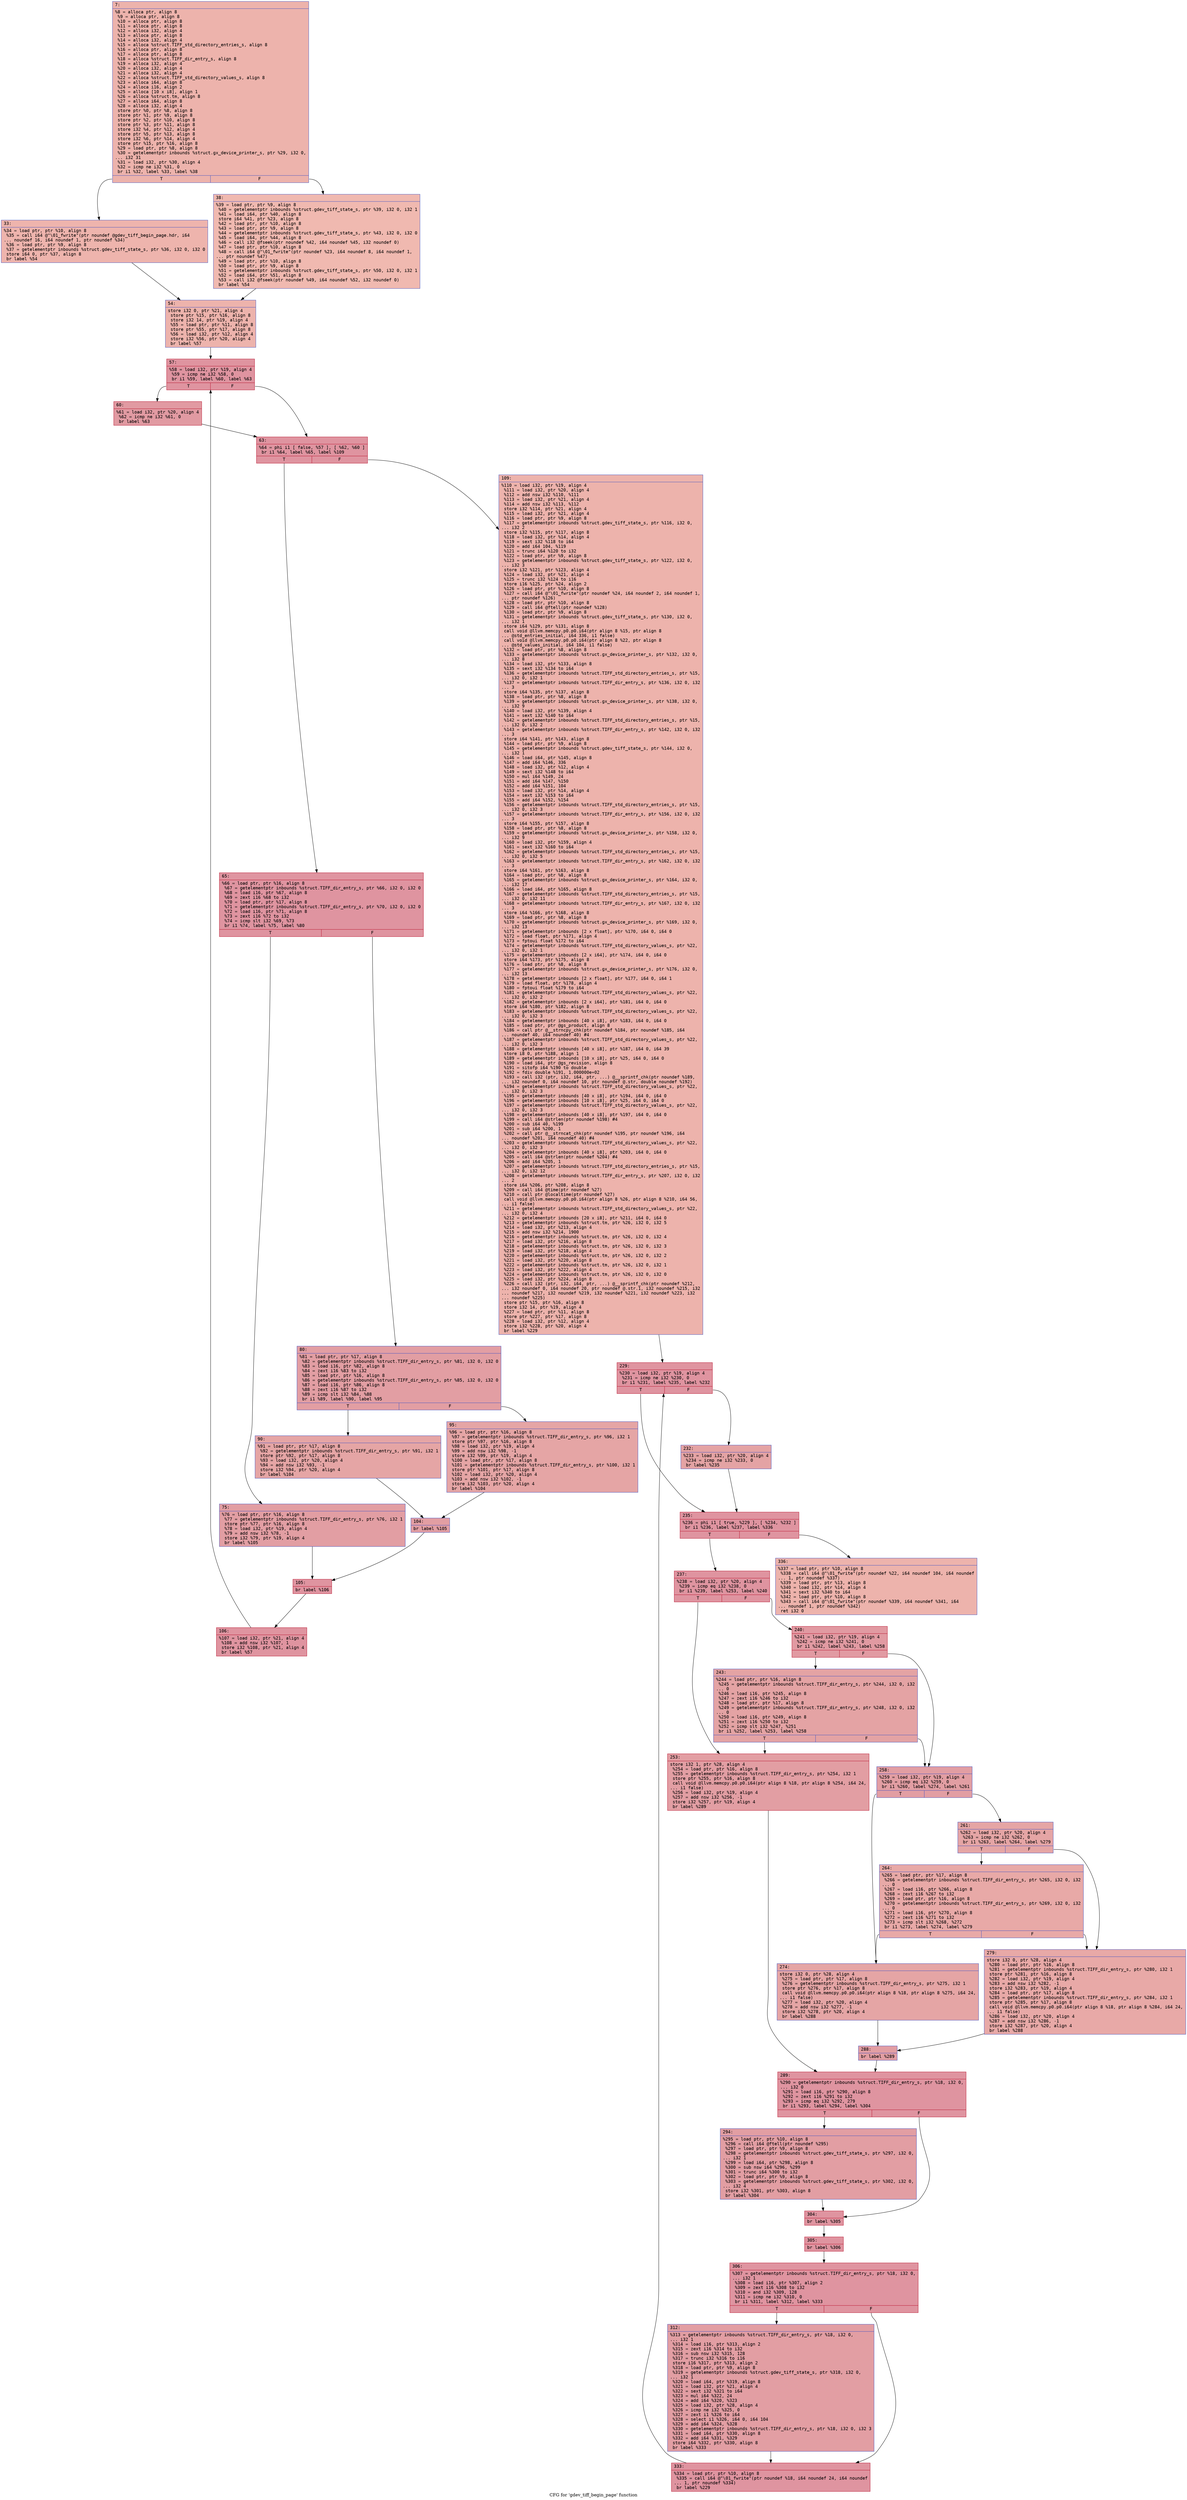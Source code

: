 digraph "CFG for 'gdev_tiff_begin_page' function" {
	label="CFG for 'gdev_tiff_begin_page' function";

	Node0x600002cd4190 [shape=record,color="#3d50c3ff", style=filled, fillcolor="#d6524470" fontname="Courier",label="{7:\l|  %8 = alloca ptr, align 8\l  %9 = alloca ptr, align 8\l  %10 = alloca ptr, align 8\l  %11 = alloca ptr, align 8\l  %12 = alloca i32, align 4\l  %13 = alloca ptr, align 8\l  %14 = alloca i32, align 4\l  %15 = alloca %struct.TIFF_std_directory_entries_s, align 8\l  %16 = alloca ptr, align 8\l  %17 = alloca ptr, align 8\l  %18 = alloca %struct.TIFF_dir_entry_s, align 8\l  %19 = alloca i32, align 4\l  %20 = alloca i32, align 4\l  %21 = alloca i32, align 4\l  %22 = alloca %struct.TIFF_std_directory_values_s, align 8\l  %23 = alloca i64, align 8\l  %24 = alloca i16, align 2\l  %25 = alloca [10 x i8], align 1\l  %26 = alloca %struct.tm, align 8\l  %27 = alloca i64, align 8\l  %28 = alloca i32, align 4\l  store ptr %0, ptr %8, align 8\l  store ptr %1, ptr %9, align 8\l  store ptr %2, ptr %10, align 8\l  store ptr %3, ptr %11, align 8\l  store i32 %4, ptr %12, align 4\l  store ptr %5, ptr %13, align 8\l  store i32 %6, ptr %14, align 4\l  store ptr %15, ptr %16, align 8\l  %29 = load ptr, ptr %8, align 8\l  %30 = getelementptr inbounds %struct.gx_device_printer_s, ptr %29, i32 0,\l... i32 31\l  %31 = load i32, ptr %30, align 4\l  %32 = icmp ne i32 %31, 0\l  br i1 %32, label %33, label %38\l|{<s0>T|<s1>F}}"];
	Node0x600002cd4190:s0 -> Node0x600002cd41e0[tooltip="7 -> 33\nProbability 62.50%" ];
	Node0x600002cd4190:s1 -> Node0x600002cd4230[tooltip="7 -> 38\nProbability 37.50%" ];
	Node0x600002cd41e0 [shape=record,color="#3d50c3ff", style=filled, fillcolor="#d8564670" fontname="Courier",label="{33:\l|  %34 = load ptr, ptr %10, align 8\l  %35 = call i64 @\"\\01_fwrite\"(ptr noundef @gdev_tiff_begin_page.hdr, i64\l... noundef 16, i64 noundef 1, ptr noundef %34)\l  %36 = load ptr, ptr %9, align 8\l  %37 = getelementptr inbounds %struct.gdev_tiff_state_s, ptr %36, i32 0, i32 0\l  store i64 0, ptr %37, align 8\l  br label %54\l}"];
	Node0x600002cd41e0 -> Node0x600002cd4280[tooltip="33 -> 54\nProbability 100.00%" ];
	Node0x600002cd4230 [shape=record,color="#3d50c3ff", style=filled, fillcolor="#de614d70" fontname="Courier",label="{38:\l|  %39 = load ptr, ptr %9, align 8\l  %40 = getelementptr inbounds %struct.gdev_tiff_state_s, ptr %39, i32 0, i32 1\l  %41 = load i64, ptr %40, align 8\l  store i64 %41, ptr %23, align 8\l  %42 = load ptr, ptr %10, align 8\l  %43 = load ptr, ptr %9, align 8\l  %44 = getelementptr inbounds %struct.gdev_tiff_state_s, ptr %43, i32 0, i32 0\l  %45 = load i64, ptr %44, align 8\l  %46 = call i32 @fseek(ptr noundef %42, i64 noundef %45, i32 noundef 0)\l  %47 = load ptr, ptr %10, align 8\l  %48 = call i64 @\"\\01_fwrite\"(ptr noundef %23, i64 noundef 8, i64 noundef 1,\l... ptr noundef %47)\l  %49 = load ptr, ptr %10, align 8\l  %50 = load ptr, ptr %9, align 8\l  %51 = getelementptr inbounds %struct.gdev_tiff_state_s, ptr %50, i32 0, i32 1\l  %52 = load i64, ptr %51, align 8\l  %53 = call i32 @fseek(ptr noundef %49, i64 noundef %52, i32 noundef 0)\l  br label %54\l}"];
	Node0x600002cd4230 -> Node0x600002cd4280[tooltip="38 -> 54\nProbability 100.00%" ];
	Node0x600002cd4280 [shape=record,color="#3d50c3ff", style=filled, fillcolor="#d6524470" fontname="Courier",label="{54:\l|  store i32 0, ptr %21, align 4\l  store ptr %15, ptr %16, align 8\l  store i32 14, ptr %19, align 4\l  %55 = load ptr, ptr %11, align 8\l  store ptr %55, ptr %17, align 8\l  %56 = load i32, ptr %12, align 4\l  store i32 %56, ptr %20, align 4\l  br label %57\l}"];
	Node0x600002cd4280 -> Node0x600002cd42d0[tooltip="54 -> 57\nProbability 100.00%" ];
	Node0x600002cd42d0 [shape=record,color="#b70d28ff", style=filled, fillcolor="#b70d2870" fontname="Courier",label="{57:\l|  %58 = load i32, ptr %19, align 4\l  %59 = icmp ne i32 %58, 0\l  br i1 %59, label %60, label %63\l|{<s0>T|<s1>F}}"];
	Node0x600002cd42d0:s0 -> Node0x600002cd4320[tooltip="57 -> 60\nProbability 62.50%" ];
	Node0x600002cd42d0:s1 -> Node0x600002cd4370[tooltip="57 -> 63\nProbability 37.50%" ];
	Node0x600002cd4320 [shape=record,color="#b70d28ff", style=filled, fillcolor="#bb1b2c70" fontname="Courier",label="{60:\l|  %61 = load i32, ptr %20, align 4\l  %62 = icmp ne i32 %61, 0\l  br label %63\l}"];
	Node0x600002cd4320 -> Node0x600002cd4370[tooltip="60 -> 63\nProbability 100.00%" ];
	Node0x600002cd4370 [shape=record,color="#b70d28ff", style=filled, fillcolor="#b70d2870" fontname="Courier",label="{63:\l|  %64 = phi i1 [ false, %57 ], [ %62, %60 ]\l  br i1 %64, label %65, label %109\l|{<s0>T|<s1>F}}"];
	Node0x600002cd4370:s0 -> Node0x600002cd43c0[tooltip="63 -> 65\nProbability 96.88%" ];
	Node0x600002cd4370:s1 -> Node0x600002cd4640[tooltip="63 -> 109\nProbability 3.12%" ];
	Node0x600002cd43c0 [shape=record,color="#b70d28ff", style=filled, fillcolor="#b70d2870" fontname="Courier",label="{65:\l|  %66 = load ptr, ptr %16, align 8\l  %67 = getelementptr inbounds %struct.TIFF_dir_entry_s, ptr %66, i32 0, i32 0\l  %68 = load i16, ptr %67, align 8\l  %69 = zext i16 %68 to i32\l  %70 = load ptr, ptr %17, align 8\l  %71 = getelementptr inbounds %struct.TIFF_dir_entry_s, ptr %70, i32 0, i32 0\l  %72 = load i16, ptr %71, align 8\l  %73 = zext i16 %72 to i32\l  %74 = icmp slt i32 %69, %73\l  br i1 %74, label %75, label %80\l|{<s0>T|<s1>F}}"];
	Node0x600002cd43c0:s0 -> Node0x600002cd4410[tooltip="65 -> 75\nProbability 50.00%" ];
	Node0x600002cd43c0:s1 -> Node0x600002cd4460[tooltip="65 -> 80\nProbability 50.00%" ];
	Node0x600002cd4410 [shape=record,color="#3d50c3ff", style=filled, fillcolor="#be242e70" fontname="Courier",label="{75:\l|  %76 = load ptr, ptr %16, align 8\l  %77 = getelementptr inbounds %struct.TIFF_dir_entry_s, ptr %76, i32 1\l  store ptr %77, ptr %16, align 8\l  %78 = load i32, ptr %19, align 4\l  %79 = add nsw i32 %78, -1\l  store i32 %79, ptr %19, align 4\l  br label %105\l}"];
	Node0x600002cd4410 -> Node0x600002cd45a0[tooltip="75 -> 105\nProbability 100.00%" ];
	Node0x600002cd4460 [shape=record,color="#3d50c3ff", style=filled, fillcolor="#be242e70" fontname="Courier",label="{80:\l|  %81 = load ptr, ptr %17, align 8\l  %82 = getelementptr inbounds %struct.TIFF_dir_entry_s, ptr %81, i32 0, i32 0\l  %83 = load i16, ptr %82, align 8\l  %84 = zext i16 %83 to i32\l  %85 = load ptr, ptr %16, align 8\l  %86 = getelementptr inbounds %struct.TIFF_dir_entry_s, ptr %85, i32 0, i32 0\l  %87 = load i16, ptr %86, align 8\l  %88 = zext i16 %87 to i32\l  %89 = icmp slt i32 %84, %88\l  br i1 %89, label %90, label %95\l|{<s0>T|<s1>F}}"];
	Node0x600002cd4460:s0 -> Node0x600002cd44b0[tooltip="80 -> 90\nProbability 50.00%" ];
	Node0x600002cd4460:s1 -> Node0x600002cd4500[tooltip="80 -> 95\nProbability 50.00%" ];
	Node0x600002cd44b0 [shape=record,color="#3d50c3ff", style=filled, fillcolor="#c5333470" fontname="Courier",label="{90:\l|  %91 = load ptr, ptr %17, align 8\l  %92 = getelementptr inbounds %struct.TIFF_dir_entry_s, ptr %91, i32 1\l  store ptr %92, ptr %17, align 8\l  %93 = load i32, ptr %20, align 4\l  %94 = add nsw i32 %93, -1\l  store i32 %94, ptr %20, align 4\l  br label %104\l}"];
	Node0x600002cd44b0 -> Node0x600002cd4550[tooltip="90 -> 104\nProbability 100.00%" ];
	Node0x600002cd4500 [shape=record,color="#3d50c3ff", style=filled, fillcolor="#c5333470" fontname="Courier",label="{95:\l|  %96 = load ptr, ptr %16, align 8\l  %97 = getelementptr inbounds %struct.TIFF_dir_entry_s, ptr %96, i32 1\l  store ptr %97, ptr %16, align 8\l  %98 = load i32, ptr %19, align 4\l  %99 = add nsw i32 %98, -1\l  store i32 %99, ptr %19, align 4\l  %100 = load ptr, ptr %17, align 8\l  %101 = getelementptr inbounds %struct.TIFF_dir_entry_s, ptr %100, i32 1\l  store ptr %101, ptr %17, align 8\l  %102 = load i32, ptr %20, align 4\l  %103 = add nsw i32 %102, -1\l  store i32 %103, ptr %20, align 4\l  br label %104\l}"];
	Node0x600002cd4500 -> Node0x600002cd4550[tooltip="95 -> 104\nProbability 100.00%" ];
	Node0x600002cd4550 [shape=record,color="#3d50c3ff", style=filled, fillcolor="#be242e70" fontname="Courier",label="{104:\l|  br label %105\l}"];
	Node0x600002cd4550 -> Node0x600002cd45a0[tooltip="104 -> 105\nProbability 100.00%" ];
	Node0x600002cd45a0 [shape=record,color="#b70d28ff", style=filled, fillcolor="#b70d2870" fontname="Courier",label="{105:\l|  br label %106\l}"];
	Node0x600002cd45a0 -> Node0x600002cd45f0[tooltip="105 -> 106\nProbability 100.00%" ];
	Node0x600002cd45f0 [shape=record,color="#b70d28ff", style=filled, fillcolor="#b70d2870" fontname="Courier",label="{106:\l|  %107 = load i32, ptr %21, align 4\l  %108 = add nsw i32 %107, 1\l  store i32 %108, ptr %21, align 4\l  br label %57\l}"];
	Node0x600002cd45f0 -> Node0x600002cd42d0[tooltip="106 -> 57\nProbability 100.00%" ];
	Node0x600002cd4640 [shape=record,color="#3d50c3ff", style=filled, fillcolor="#d6524470" fontname="Courier",label="{109:\l|  %110 = load i32, ptr %19, align 4\l  %111 = load i32, ptr %20, align 4\l  %112 = add nsw i32 %110, %111\l  %113 = load i32, ptr %21, align 4\l  %114 = add nsw i32 %113, %112\l  store i32 %114, ptr %21, align 4\l  %115 = load i32, ptr %21, align 4\l  %116 = load ptr, ptr %9, align 8\l  %117 = getelementptr inbounds %struct.gdev_tiff_state_s, ptr %116, i32 0,\l... i32 2\l  store i32 %115, ptr %117, align 8\l  %118 = load i32, ptr %14, align 4\l  %119 = sext i32 %118 to i64\l  %120 = add i64 104, %119\l  %121 = trunc i64 %120 to i32\l  %122 = load ptr, ptr %9, align 8\l  %123 = getelementptr inbounds %struct.gdev_tiff_state_s, ptr %122, i32 0,\l... i32 3\l  store i32 %121, ptr %123, align 4\l  %124 = load i32, ptr %21, align 4\l  %125 = trunc i32 %124 to i16\l  store i16 %125, ptr %24, align 2\l  %126 = load ptr, ptr %10, align 8\l  %127 = call i64 @\"\\01_fwrite\"(ptr noundef %24, i64 noundef 2, i64 noundef 1,\l... ptr noundef %126)\l  %128 = load ptr, ptr %10, align 8\l  %129 = call i64 @ftell(ptr noundef %128)\l  %130 = load ptr, ptr %9, align 8\l  %131 = getelementptr inbounds %struct.gdev_tiff_state_s, ptr %130, i32 0,\l... i32 1\l  store i64 %129, ptr %131, align 8\l  call void @llvm.memcpy.p0.p0.i64(ptr align 8 %15, ptr align 8\l... @std_entries_initial, i64 336, i1 false)\l  call void @llvm.memcpy.p0.p0.i64(ptr align 8 %22, ptr align 8\l... @std_values_initial, i64 104, i1 false)\l  %132 = load ptr, ptr %8, align 8\l  %133 = getelementptr inbounds %struct.gx_device_printer_s, ptr %132, i32 0,\l... i32 8\l  %134 = load i32, ptr %133, align 8\l  %135 = sext i32 %134 to i64\l  %136 = getelementptr inbounds %struct.TIFF_std_directory_entries_s, ptr %15,\l... i32 0, i32 1\l  %137 = getelementptr inbounds %struct.TIFF_dir_entry_s, ptr %136, i32 0, i32\l... 3\l  store i64 %135, ptr %137, align 8\l  %138 = load ptr, ptr %8, align 8\l  %139 = getelementptr inbounds %struct.gx_device_printer_s, ptr %138, i32 0,\l... i32 9\l  %140 = load i32, ptr %139, align 4\l  %141 = sext i32 %140 to i64\l  %142 = getelementptr inbounds %struct.TIFF_std_directory_entries_s, ptr %15,\l... i32 0, i32 2\l  %143 = getelementptr inbounds %struct.TIFF_dir_entry_s, ptr %142, i32 0, i32\l... 3\l  store i64 %141, ptr %143, align 8\l  %144 = load ptr, ptr %9, align 8\l  %145 = getelementptr inbounds %struct.gdev_tiff_state_s, ptr %144, i32 0,\l... i32 1\l  %146 = load i64, ptr %145, align 8\l  %147 = add i64 %146, 336\l  %148 = load i32, ptr %12, align 4\l  %149 = sext i32 %148 to i64\l  %150 = mul i64 %149, 24\l  %151 = add i64 %147, %150\l  %152 = add i64 %151, 104\l  %153 = load i32, ptr %14, align 4\l  %154 = sext i32 %153 to i64\l  %155 = add i64 %152, %154\l  %156 = getelementptr inbounds %struct.TIFF_std_directory_entries_s, ptr %15,\l... i32 0, i32 3\l  %157 = getelementptr inbounds %struct.TIFF_dir_entry_s, ptr %156, i32 0, i32\l... 3\l  store i64 %155, ptr %157, align 8\l  %158 = load ptr, ptr %8, align 8\l  %159 = getelementptr inbounds %struct.gx_device_printer_s, ptr %158, i32 0,\l... i32 9\l  %160 = load i32, ptr %159, align 4\l  %161 = sext i32 %160 to i64\l  %162 = getelementptr inbounds %struct.TIFF_std_directory_entries_s, ptr %15,\l... i32 0, i32 5\l  %163 = getelementptr inbounds %struct.TIFF_dir_entry_s, ptr %162, i32 0, i32\l... 3\l  store i64 %161, ptr %163, align 8\l  %164 = load ptr, ptr %8, align 8\l  %165 = getelementptr inbounds %struct.gx_device_printer_s, ptr %164, i32 0,\l... i32 17\l  %166 = load i64, ptr %165, align 8\l  %167 = getelementptr inbounds %struct.TIFF_std_directory_entries_s, ptr %15,\l... i32 0, i32 11\l  %168 = getelementptr inbounds %struct.TIFF_dir_entry_s, ptr %167, i32 0, i32\l... 3\l  store i64 %166, ptr %168, align 8\l  %169 = load ptr, ptr %8, align 8\l  %170 = getelementptr inbounds %struct.gx_device_printer_s, ptr %169, i32 0,\l... i32 13\l  %171 = getelementptr inbounds [2 x float], ptr %170, i64 0, i64 0\l  %172 = load float, ptr %171, align 4\l  %173 = fptoui float %172 to i64\l  %174 = getelementptr inbounds %struct.TIFF_std_directory_values_s, ptr %22,\l... i32 0, i32 1\l  %175 = getelementptr inbounds [2 x i64], ptr %174, i64 0, i64 0\l  store i64 %173, ptr %175, align 8\l  %176 = load ptr, ptr %8, align 8\l  %177 = getelementptr inbounds %struct.gx_device_printer_s, ptr %176, i32 0,\l... i32 13\l  %178 = getelementptr inbounds [2 x float], ptr %177, i64 0, i64 1\l  %179 = load float, ptr %178, align 4\l  %180 = fptoui float %179 to i64\l  %181 = getelementptr inbounds %struct.TIFF_std_directory_values_s, ptr %22,\l... i32 0, i32 2\l  %182 = getelementptr inbounds [2 x i64], ptr %181, i64 0, i64 0\l  store i64 %180, ptr %182, align 8\l  %183 = getelementptr inbounds %struct.TIFF_std_directory_values_s, ptr %22,\l... i32 0, i32 3\l  %184 = getelementptr inbounds [40 x i8], ptr %183, i64 0, i64 0\l  %185 = load ptr, ptr @gs_product, align 8\l  %186 = call ptr @__strncpy_chk(ptr noundef %184, ptr noundef %185, i64\l... noundef 40, i64 noundef 40) #4\l  %187 = getelementptr inbounds %struct.TIFF_std_directory_values_s, ptr %22,\l... i32 0, i32 3\l  %188 = getelementptr inbounds [40 x i8], ptr %187, i64 0, i64 39\l  store i8 0, ptr %188, align 1\l  %189 = getelementptr inbounds [10 x i8], ptr %25, i64 0, i64 0\l  %190 = load i64, ptr @gs_revision, align 8\l  %191 = sitofp i64 %190 to double\l  %192 = fdiv double %191, 1.000000e+02\l  %193 = call i32 (ptr, i32, i64, ptr, ...) @__sprintf_chk(ptr noundef %189,\l... i32 noundef 0, i64 noundef 10, ptr noundef @.str, double noundef %192)\l  %194 = getelementptr inbounds %struct.TIFF_std_directory_values_s, ptr %22,\l... i32 0, i32 3\l  %195 = getelementptr inbounds [40 x i8], ptr %194, i64 0, i64 0\l  %196 = getelementptr inbounds [10 x i8], ptr %25, i64 0, i64 0\l  %197 = getelementptr inbounds %struct.TIFF_std_directory_values_s, ptr %22,\l... i32 0, i32 3\l  %198 = getelementptr inbounds [40 x i8], ptr %197, i64 0, i64 0\l  %199 = call i64 @strlen(ptr noundef %198) #4\l  %200 = sub i64 40, %199\l  %201 = sub i64 %200, 1\l  %202 = call ptr @__strncat_chk(ptr noundef %195, ptr noundef %196, i64\l... noundef %201, i64 noundef 40) #4\l  %203 = getelementptr inbounds %struct.TIFF_std_directory_values_s, ptr %22,\l... i32 0, i32 3\l  %204 = getelementptr inbounds [40 x i8], ptr %203, i64 0, i64 0\l  %205 = call i64 @strlen(ptr noundef %204) #4\l  %206 = add i64 %205, 1\l  %207 = getelementptr inbounds %struct.TIFF_std_directory_entries_s, ptr %15,\l... i32 0, i32 12\l  %208 = getelementptr inbounds %struct.TIFF_dir_entry_s, ptr %207, i32 0, i32\l... 2\l  store i64 %206, ptr %208, align 8\l  %209 = call i64 @time(ptr noundef %27)\l  %210 = call ptr @localtime(ptr noundef %27)\l  call void @llvm.memcpy.p0.p0.i64(ptr align 8 %26, ptr align 8 %210, i64 56,\l... i1 false)\l  %211 = getelementptr inbounds %struct.TIFF_std_directory_values_s, ptr %22,\l... i32 0, i32 4\l  %212 = getelementptr inbounds [20 x i8], ptr %211, i64 0, i64 0\l  %213 = getelementptr inbounds %struct.tm, ptr %26, i32 0, i32 5\l  %214 = load i32, ptr %213, align 4\l  %215 = add nsw i32 %214, 1900\l  %216 = getelementptr inbounds %struct.tm, ptr %26, i32 0, i32 4\l  %217 = load i32, ptr %216, align 8\l  %218 = getelementptr inbounds %struct.tm, ptr %26, i32 0, i32 3\l  %219 = load i32, ptr %218, align 4\l  %220 = getelementptr inbounds %struct.tm, ptr %26, i32 0, i32 2\l  %221 = load i32, ptr %220, align 8\l  %222 = getelementptr inbounds %struct.tm, ptr %26, i32 0, i32 1\l  %223 = load i32, ptr %222, align 4\l  %224 = getelementptr inbounds %struct.tm, ptr %26, i32 0, i32 0\l  %225 = load i32, ptr %224, align 8\l  %226 = call i32 (ptr, i32, i64, ptr, ...) @__sprintf_chk(ptr noundef %212,\l... i32 noundef 0, i64 noundef 20, ptr noundef @.str.1, i32 noundef %215, i32\l... noundef %217, i32 noundef %219, i32 noundef %221, i32 noundef %223, i32\l... noundef %225)\l  store ptr %15, ptr %16, align 8\l  store i32 14, ptr %19, align 4\l  %227 = load ptr, ptr %11, align 8\l  store ptr %227, ptr %17, align 8\l  %228 = load i32, ptr %12, align 4\l  store i32 %228, ptr %20, align 4\l  br label %229\l}"];
	Node0x600002cd4640 -> Node0x600002cd4690[tooltip="109 -> 229\nProbability 100.00%" ];
	Node0x600002cd4690 [shape=record,color="#b70d28ff", style=filled, fillcolor="#b70d2870" fontname="Courier",label="{229:\l|  %230 = load i32, ptr %19, align 4\l  %231 = icmp ne i32 %230, 0\l  br i1 %231, label %235, label %232\l|{<s0>T|<s1>F}}"];
	Node0x600002cd4690:s0 -> Node0x600002cd4730[tooltip="229 -> 235\nProbability 62.50%" ];
	Node0x600002cd4690:s1 -> Node0x600002cd46e0[tooltip="229 -> 232\nProbability 37.50%" ];
	Node0x600002cd46e0 [shape=record,color="#3d50c3ff", style=filled, fillcolor="#c32e3170" fontname="Courier",label="{232:\l|  %233 = load i32, ptr %20, align 4\l  %234 = icmp ne i32 %233, 0\l  br label %235\l}"];
	Node0x600002cd46e0 -> Node0x600002cd4730[tooltip="232 -> 235\nProbability 100.00%" ];
	Node0x600002cd4730 [shape=record,color="#b70d28ff", style=filled, fillcolor="#b70d2870" fontname="Courier",label="{235:\l|  %236 = phi i1 [ true, %229 ], [ %234, %232 ]\l  br i1 %236, label %237, label %336\l|{<s0>T|<s1>F}}"];
	Node0x600002cd4730:s0 -> Node0x600002cd4780[tooltip="235 -> 237\nProbability 96.88%" ];
	Node0x600002cd4730:s1 -> Node0x600002cd4cd0[tooltip="235 -> 336\nProbability 3.12%" ];
	Node0x600002cd4780 [shape=record,color="#b70d28ff", style=filled, fillcolor="#b70d2870" fontname="Courier",label="{237:\l|  %238 = load i32, ptr %20, align 4\l  %239 = icmp eq i32 %238, 0\l  br i1 %239, label %253, label %240\l|{<s0>T|<s1>F}}"];
	Node0x600002cd4780:s0 -> Node0x600002cd4870[tooltip="237 -> 253\nProbability 37.50%" ];
	Node0x600002cd4780:s1 -> Node0x600002cd47d0[tooltip="237 -> 240\nProbability 62.50%" ];
	Node0x600002cd47d0 [shape=record,color="#b70d28ff", style=filled, fillcolor="#bb1b2c70" fontname="Courier",label="{240:\l|  %241 = load i32, ptr %19, align 4\l  %242 = icmp ne i32 %241, 0\l  br i1 %242, label %243, label %258\l|{<s0>T|<s1>F}}"];
	Node0x600002cd47d0:s0 -> Node0x600002cd4820[tooltip="240 -> 243\nProbability 62.50%" ];
	Node0x600002cd47d0:s1 -> Node0x600002cd48c0[tooltip="240 -> 258\nProbability 37.50%" ];
	Node0x600002cd4820 [shape=record,color="#3d50c3ff", style=filled, fillcolor="#c32e3170" fontname="Courier",label="{243:\l|  %244 = load ptr, ptr %16, align 8\l  %245 = getelementptr inbounds %struct.TIFF_dir_entry_s, ptr %244, i32 0, i32\l... 0\l  %246 = load i16, ptr %245, align 8\l  %247 = zext i16 %246 to i32\l  %248 = load ptr, ptr %17, align 8\l  %249 = getelementptr inbounds %struct.TIFF_dir_entry_s, ptr %248, i32 0, i32\l... 0\l  %250 = load i16, ptr %249, align 8\l  %251 = zext i16 %250 to i32\l  %252 = icmp slt i32 %247, %251\l  br i1 %252, label %253, label %258\l|{<s0>T|<s1>F}}"];
	Node0x600002cd4820:s0 -> Node0x600002cd4870[tooltip="243 -> 253\nProbability 50.00%" ];
	Node0x600002cd4820:s1 -> Node0x600002cd48c0[tooltip="243 -> 258\nProbability 50.00%" ];
	Node0x600002cd4870 [shape=record,color="#b70d28ff", style=filled, fillcolor="#be242e70" fontname="Courier",label="{253:\l|  store i32 1, ptr %28, align 4\l  %254 = load ptr, ptr %16, align 8\l  %255 = getelementptr inbounds %struct.TIFF_dir_entry_s, ptr %254, i32 1\l  store ptr %255, ptr %16, align 8\l  call void @llvm.memcpy.p0.p0.i64(ptr align 8 %18, ptr align 8 %254, i64 24,\l... i1 false)\l  %256 = load i32, ptr %19, align 4\l  %257 = add nsw i32 %256, -1\l  store i32 %257, ptr %19, align 4\l  br label %289\l}"];
	Node0x600002cd4870 -> Node0x600002cd4aa0[tooltip="253 -> 289\nProbability 100.00%" ];
	Node0x600002cd48c0 [shape=record,color="#3d50c3ff", style=filled, fillcolor="#be242e70" fontname="Courier",label="{258:\l|  %259 = load i32, ptr %19, align 4\l  %260 = icmp eq i32 %259, 0\l  br i1 %260, label %274, label %261\l|{<s0>T|<s1>F}}"];
	Node0x600002cd48c0:s0 -> Node0x600002cd49b0[tooltip="258 -> 274\nProbability 37.50%" ];
	Node0x600002cd48c0:s1 -> Node0x600002cd4910[tooltip="258 -> 261\nProbability 62.50%" ];
	Node0x600002cd4910 [shape=record,color="#3d50c3ff", style=filled, fillcolor="#c5333470" fontname="Courier",label="{261:\l|  %262 = load i32, ptr %20, align 4\l  %263 = icmp ne i32 %262, 0\l  br i1 %263, label %264, label %279\l|{<s0>T|<s1>F}}"];
	Node0x600002cd4910:s0 -> Node0x600002cd4960[tooltip="261 -> 264\nProbability 62.50%" ];
	Node0x600002cd4910:s1 -> Node0x600002cd4a00[tooltip="261 -> 279\nProbability 37.50%" ];
	Node0x600002cd4960 [shape=record,color="#3d50c3ff", style=filled, fillcolor="#ca3b3770" fontname="Courier",label="{264:\l|  %265 = load ptr, ptr %17, align 8\l  %266 = getelementptr inbounds %struct.TIFF_dir_entry_s, ptr %265, i32 0, i32\l... 0\l  %267 = load i16, ptr %266, align 8\l  %268 = zext i16 %267 to i32\l  %269 = load ptr, ptr %16, align 8\l  %270 = getelementptr inbounds %struct.TIFF_dir_entry_s, ptr %269, i32 0, i32\l... 0\l  %271 = load i16, ptr %270, align 8\l  %272 = zext i16 %271 to i32\l  %273 = icmp slt i32 %268, %272\l  br i1 %273, label %274, label %279\l|{<s0>T|<s1>F}}"];
	Node0x600002cd4960:s0 -> Node0x600002cd49b0[tooltip="264 -> 274\nProbability 50.00%" ];
	Node0x600002cd4960:s1 -> Node0x600002cd4a00[tooltip="264 -> 279\nProbability 50.00%" ];
	Node0x600002cd49b0 [shape=record,color="#3d50c3ff", style=filled, fillcolor="#c5333470" fontname="Courier",label="{274:\l|  store i32 0, ptr %28, align 4\l  %275 = load ptr, ptr %17, align 8\l  %276 = getelementptr inbounds %struct.TIFF_dir_entry_s, ptr %275, i32 1\l  store ptr %276, ptr %17, align 8\l  call void @llvm.memcpy.p0.p0.i64(ptr align 8 %18, ptr align 8 %275, i64 24,\l... i1 false)\l  %277 = load i32, ptr %20, align 4\l  %278 = add nsw i32 %277, -1\l  store i32 %278, ptr %20, align 4\l  br label %288\l}"];
	Node0x600002cd49b0 -> Node0x600002cd4a50[tooltip="274 -> 288\nProbability 100.00%" ];
	Node0x600002cd4a00 [shape=record,color="#3d50c3ff", style=filled, fillcolor="#ca3b3770" fontname="Courier",label="{279:\l|  store i32 0, ptr %28, align 4\l  %280 = load ptr, ptr %16, align 8\l  %281 = getelementptr inbounds %struct.TIFF_dir_entry_s, ptr %280, i32 1\l  store ptr %281, ptr %16, align 8\l  %282 = load i32, ptr %19, align 4\l  %283 = add nsw i32 %282, -1\l  store i32 %283, ptr %19, align 4\l  %284 = load ptr, ptr %17, align 8\l  %285 = getelementptr inbounds %struct.TIFF_dir_entry_s, ptr %284, i32 1\l  store ptr %285, ptr %17, align 8\l  call void @llvm.memcpy.p0.p0.i64(ptr align 8 %18, ptr align 8 %284, i64 24,\l... i1 false)\l  %286 = load i32, ptr %20, align 4\l  %287 = add nsw i32 %286, -1\l  store i32 %287, ptr %20, align 4\l  br label %288\l}"];
	Node0x600002cd4a00 -> Node0x600002cd4a50[tooltip="279 -> 288\nProbability 100.00%" ];
	Node0x600002cd4a50 [shape=record,color="#3d50c3ff", style=filled, fillcolor="#be242e70" fontname="Courier",label="{288:\l|  br label %289\l}"];
	Node0x600002cd4a50 -> Node0x600002cd4aa0[tooltip="288 -> 289\nProbability 100.00%" ];
	Node0x600002cd4aa0 [shape=record,color="#b70d28ff", style=filled, fillcolor="#b70d2870" fontname="Courier",label="{289:\l|  %290 = getelementptr inbounds %struct.TIFF_dir_entry_s, ptr %18, i32 0,\l... i32 0\l  %291 = load i16, ptr %290, align 8\l  %292 = zext i16 %291 to i32\l  %293 = icmp eq i32 %292, 279\l  br i1 %293, label %294, label %304\l|{<s0>T|<s1>F}}"];
	Node0x600002cd4aa0:s0 -> Node0x600002cd4af0[tooltip="289 -> 294\nProbability 50.00%" ];
	Node0x600002cd4aa0:s1 -> Node0x600002cd4b40[tooltip="289 -> 304\nProbability 50.00%" ];
	Node0x600002cd4af0 [shape=record,color="#3d50c3ff", style=filled, fillcolor="#be242e70" fontname="Courier",label="{294:\l|  %295 = load ptr, ptr %10, align 8\l  %296 = call i64 @ftell(ptr noundef %295)\l  %297 = load ptr, ptr %9, align 8\l  %298 = getelementptr inbounds %struct.gdev_tiff_state_s, ptr %297, i32 0,\l... i32 1\l  %299 = load i64, ptr %298, align 8\l  %300 = sub nsw i64 %296, %299\l  %301 = trunc i64 %300 to i32\l  %302 = load ptr, ptr %9, align 8\l  %303 = getelementptr inbounds %struct.gdev_tiff_state_s, ptr %302, i32 0,\l... i32 4\l  store i32 %301, ptr %303, align 8\l  br label %304\l}"];
	Node0x600002cd4af0 -> Node0x600002cd4b40[tooltip="294 -> 304\nProbability 100.00%" ];
	Node0x600002cd4b40 [shape=record,color="#b70d28ff", style=filled, fillcolor="#b70d2870" fontname="Courier",label="{304:\l|  br label %305\l}"];
	Node0x600002cd4b40 -> Node0x600002cd4b90[tooltip="304 -> 305\nProbability 100.00%" ];
	Node0x600002cd4b90 [shape=record,color="#b70d28ff", style=filled, fillcolor="#b70d2870" fontname="Courier",label="{305:\l|  br label %306\l}"];
	Node0x600002cd4b90 -> Node0x600002cd4be0[tooltip="305 -> 306\nProbability 100.00%" ];
	Node0x600002cd4be0 [shape=record,color="#b70d28ff", style=filled, fillcolor="#b70d2870" fontname="Courier",label="{306:\l|  %307 = getelementptr inbounds %struct.TIFF_dir_entry_s, ptr %18, i32 0,\l... i32 1\l  %308 = load i16, ptr %307, align 2\l  %309 = zext i16 %308 to i32\l  %310 = and i32 %309, 128\l  %311 = icmp ne i32 %310, 0\l  br i1 %311, label %312, label %333\l|{<s0>T|<s1>F}}"];
	Node0x600002cd4be0:s0 -> Node0x600002cd4c30[tooltip="306 -> 312\nProbability 50.00%" ];
	Node0x600002cd4be0:s1 -> Node0x600002cd4c80[tooltip="306 -> 333\nProbability 50.00%" ];
	Node0x600002cd4c30 [shape=record,color="#3d50c3ff", style=filled, fillcolor="#be242e70" fontname="Courier",label="{312:\l|  %313 = getelementptr inbounds %struct.TIFF_dir_entry_s, ptr %18, i32 0,\l... i32 1\l  %314 = load i16, ptr %313, align 2\l  %315 = zext i16 %314 to i32\l  %316 = sub nsw i32 %315, 128\l  %317 = trunc i32 %316 to i16\l  store i16 %317, ptr %313, align 2\l  %318 = load ptr, ptr %9, align 8\l  %319 = getelementptr inbounds %struct.gdev_tiff_state_s, ptr %318, i32 0,\l... i32 1\l  %320 = load i64, ptr %319, align 8\l  %321 = load i32, ptr %21, align 4\l  %322 = sext i32 %321 to i64\l  %323 = mul i64 %322, 24\l  %324 = add i64 %320, %323\l  %325 = load i32, ptr %28, align 4\l  %326 = icmp ne i32 %325, 0\l  %327 = zext i1 %326 to i64\l  %328 = select i1 %326, i64 0, i64 104\l  %329 = add i64 %324, %328\l  %330 = getelementptr inbounds %struct.TIFF_dir_entry_s, ptr %18, i32 0, i32 3\l  %331 = load i64, ptr %330, align 8\l  %332 = add i64 %331, %329\l  store i64 %332, ptr %330, align 8\l  br label %333\l}"];
	Node0x600002cd4c30 -> Node0x600002cd4c80[tooltip="312 -> 333\nProbability 100.00%" ];
	Node0x600002cd4c80 [shape=record,color="#b70d28ff", style=filled, fillcolor="#b70d2870" fontname="Courier",label="{333:\l|  %334 = load ptr, ptr %10, align 8\l  %335 = call i64 @\"\\01_fwrite\"(ptr noundef %18, i64 noundef 24, i64 noundef\l... 1, ptr noundef %334)\l  br label %229\l}"];
	Node0x600002cd4c80 -> Node0x600002cd4690[tooltip="333 -> 229\nProbability 100.00%" ];
	Node0x600002cd4cd0 [shape=record,color="#3d50c3ff", style=filled, fillcolor="#d6524470" fontname="Courier",label="{336:\l|  %337 = load ptr, ptr %10, align 8\l  %338 = call i64 @\"\\01_fwrite\"(ptr noundef %22, i64 noundef 104, i64 noundef\l... 1, ptr noundef %337)\l  %339 = load ptr, ptr %13, align 8\l  %340 = load i32, ptr %14, align 4\l  %341 = sext i32 %340 to i64\l  %342 = load ptr, ptr %10, align 8\l  %343 = call i64 @\"\\01_fwrite\"(ptr noundef %339, i64 noundef %341, i64\l... noundef 1, ptr noundef %342)\l  ret i32 0\l}"];
}
